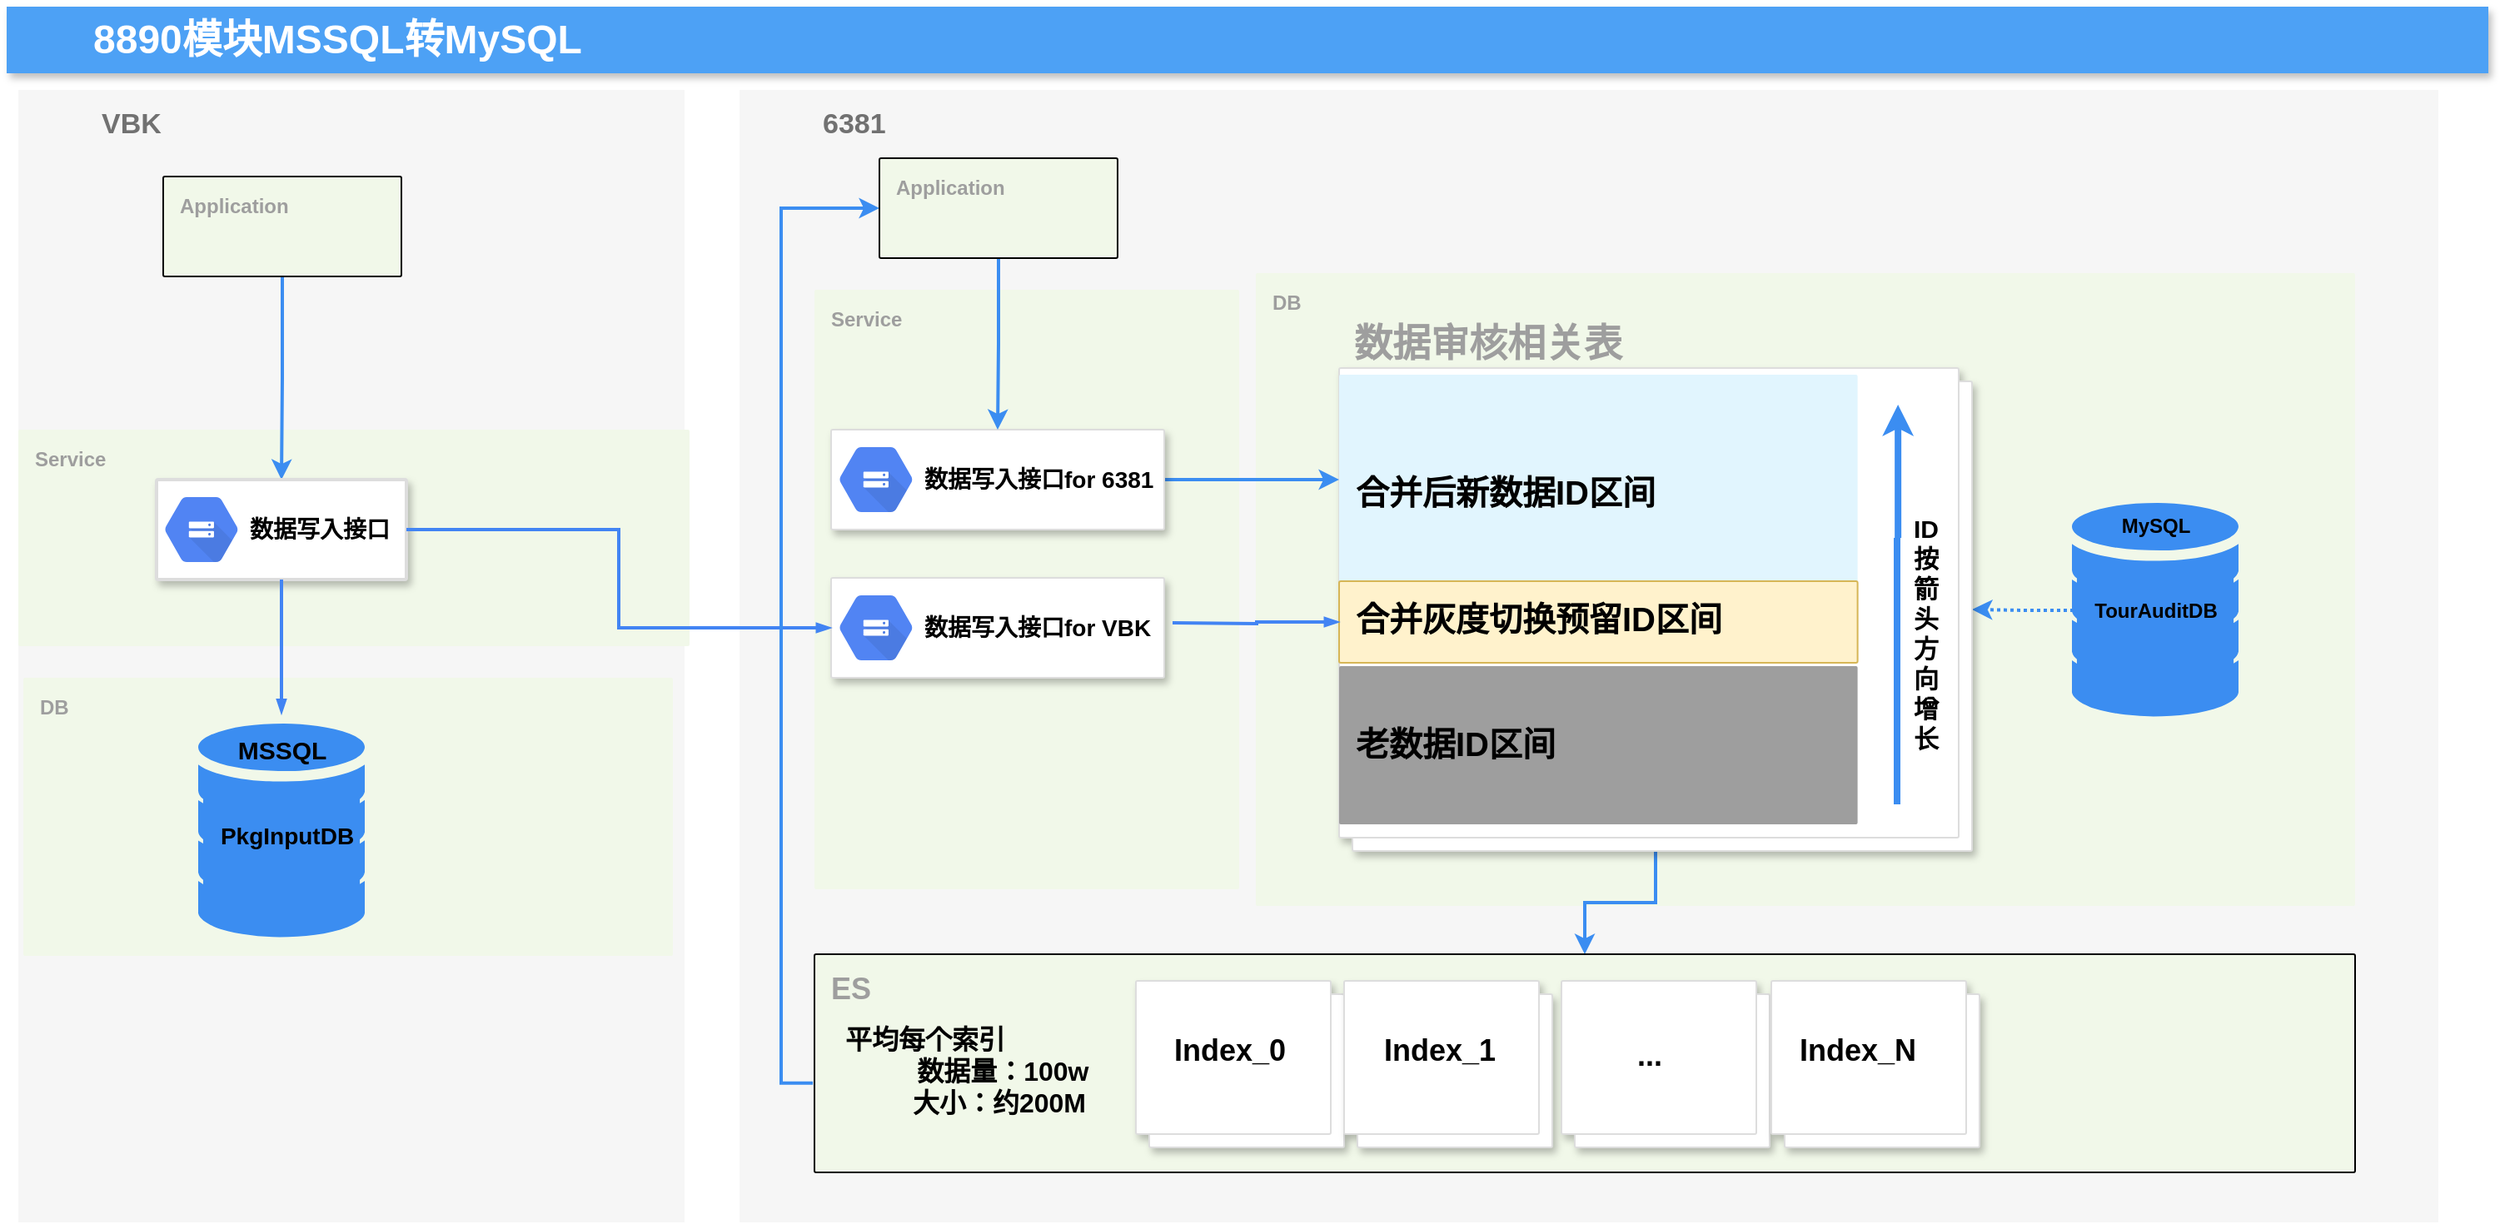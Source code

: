 <mxfile version="10.8.0" type="github"><diagram id="f106602c-feb2-e66a-4537-3a34d633f6aa" name="Page-1"><mxGraphModel dx="1649" dy="979" grid="1" gridSize="10" guides="1" tooltips="1" connect="1" arrows="1" fold="1" page="1" pageScale="1" pageWidth="1169" pageHeight="827" background="#ffffff" math="0" shadow="0"><root><mxCell id="0"/><mxCell id="1" parent="0"/><mxCell id="BsMbZYrYze9nd-9AnuXh-729" value="&lt;b&gt;&lt;font style=&quot;font-size: 17px&quot;&gt;VBK&amp;nbsp;&lt;/font&gt;&lt;/b&gt;" style="fillColor=#F6F6F6;strokeColor=none;shadow=0;gradientColor=none;fontSize=14;align=left;spacing=10;fontColor=#717171;9E9E9E;verticalAlign=top;spacingTop=-4;fontStyle=0;spacingLeft=40;html=1;" parent="1" vertex="1"><mxGeometry x="157" y="120" width="400" height="680" as="geometry"/></mxCell><mxCell id="BsMbZYrYze9nd-9AnuXh-773" value="&lt;b&gt;Service&lt;/b&gt;" style="points=[[0,0,0],[0.25,0,0],[0.5,0,0],[0.75,0,0],[1,0,0],[1,0.25,0],[1,0.5,0],[1,0.75,0],[1,1,0],[0.75,1,0],[0.5,1,0],[0.25,1,0],[0,1,0],[0,0.75,0],[0,0.5,0],[0,0.25,0]];rounded=1;absoluteArcSize=1;arcSize=2;html=1;strokeColor=none;gradientColor=none;shadow=0;dashed=0;fontSize=12;fontColor=#9E9E9E;align=left;verticalAlign=top;spacing=10;spacingTop=-4;fillColor=#F1F8E9;" parent="1" vertex="1"><mxGeometry x="157" y="324" width="403" height="130" as="geometry"/></mxCell><mxCell id="BsMbZYrYze9nd-9AnuXh-772" value="&lt;b&gt;DB&lt;/b&gt;" style="points=[[0,0,0],[0.25,0,0],[0.5,0,0],[0.75,0,0],[1,0,0],[1,0.25,0],[1,0.5,0],[1,0.75,0],[1,1,0],[0.75,1,0],[0.5,1,0],[0.25,1,0],[0,1,0],[0,0.75,0],[0,0.5,0],[0,0.25,0]];rounded=1;absoluteArcSize=1;arcSize=2;html=1;strokeColor=none;gradientColor=none;shadow=0;dashed=0;fontSize=12;fontColor=#9E9E9E;align=left;verticalAlign=top;spacing=10;spacingTop=-4;fillColor=#F1F8E9;" parent="1" vertex="1"><mxGeometry x="160" y="473" width="390" height="167" as="geometry"/></mxCell><mxCell id="14" value="&lt;b&gt;&lt;font style=&quot;font-size: 17px&quot;&gt;6381&amp;nbsp;&lt;/font&gt;&lt;/b&gt;" style="fillColor=#F6F6F6;strokeColor=none;shadow=0;gradientColor=none;fontSize=14;align=left;spacing=10;fontColor=#717171;9E9E9E;verticalAlign=top;spacingTop=-4;fontStyle=0;spacingLeft=40;html=1;" parent="1" vertex="1"><mxGeometry x="590" y="120" width="1020" height="680" as="geometry"/></mxCell><mxCell id="BsMbZYrYze9nd-9AnuXh-765" value="&lt;b&gt;Service&lt;/b&gt;" style="points=[[0,0,0],[0.25,0,0],[0.5,0,0],[0.75,0,0],[1,0,0],[1,0.25,0],[1,0.5,0],[1,0.75,0],[1,1,0],[0.75,1,0],[0.5,1,0],[0.25,1,0],[0,1,0],[0,0.75,0],[0,0.5,0],[0,0.25,0]];rounded=1;absoluteArcSize=1;arcSize=2;html=1;strokeColor=none;gradientColor=none;shadow=0;dashed=0;fontSize=12;fontColor=#9E9E9E;align=left;verticalAlign=top;spacing=10;spacingTop=-4;fillColor=#F1F8E9;" parent="1" vertex="1"><mxGeometry x="635" y="240" width="255" height="360" as="geometry"/></mxCell><mxCell id="BsMbZYrYze9nd-9AnuXh-774" style="edgeStyle=orthogonalEdgeStyle;rounded=0;orthogonalLoop=1;jettySize=auto;html=1;strokeColor=#3B8DF1;strokeWidth=2;fontColor=#000000;" parent="1" source="BsMbZYrYze9nd-9AnuXh-751" target="BsMbZYrYze9nd-9AnuXh-749" edge="1"><mxGeometry relative="1" as="geometry"/></mxCell><mxCell id="BsMbZYrYze9nd-9AnuXh-751" value="&lt;b&gt;Application&lt;/b&gt;" style="points=[[0,0,0],[0.25,0,0],[0.5,0,0],[0.75,0,0],[1,0,0],[1,0.25,0],[1,0.5,0],[1,0.75,0],[1,1,0],[0.75,1,0],[0.5,1,0],[0.25,1,0],[0,1,0],[0,0.75,0],[0,0.5,0],[0,0.25,0]];rounded=1;absoluteArcSize=1;arcSize=2;html=1;strokeColor=#000000;gradientColor=none;shadow=0;dashed=0;fontSize=12;fontColor=#9E9E9E;align=left;verticalAlign=top;spacing=10;spacingTop=-4;fillColor=#F1F8E9;" parent="1" vertex="1"><mxGeometry x="244" y="172" width="143" height="60" as="geometry"/></mxCell><mxCell id="BsMbZYrYze9nd-9AnuXh-736" value="&lt;b&gt;DB&lt;/b&gt;" style="points=[[0,0,0],[0.25,0,0],[0.5,0,0],[0.75,0,0],[1,0,0],[1,0.25,0],[1,0.5,0],[1,0.75,0],[1,1,0],[0.75,1,0],[0.5,1,0],[0.25,1,0],[0,1,0],[0,0.75,0],[0,0.5,0],[0,0.25,0]];rounded=1;absoluteArcSize=1;arcSize=2;html=1;strokeColor=none;gradientColor=none;shadow=0;dashed=0;fontSize=12;fontColor=#9E9E9E;align=left;verticalAlign=top;spacing=10;spacingTop=-4;fillColor=#F1F8E9;" parent="1" vertex="1"><mxGeometry x="900" y="230" width="660" height="380" as="geometry"/></mxCell><mxCell id="2" value="&lt;b&gt;&lt;font style=&quot;font-size: 24px&quot;&gt;8890模块MSSQL转MySQL&lt;/font&gt;&lt;/b&gt;" style="fillColor=#4DA1F5;strokeColor=none;shadow=1;gradientColor=none;fontSize=14;align=left;spacingLeft=50;fontColor=#ffffff;html=1;" parent="1" vertex="1"><mxGeometry x="150" y="70" width="1490" height="40" as="geometry"/></mxCell><mxCell id="727" style="edgeStyle=orthogonalEdgeStyle;rounded=0;html=1;labelBackgroundColor=none;startFill=1;startSize=4;endArrow=blockThin;endFill=1;endSize=4;jettySize=auto;orthogonalLoop=1;strokeColor=#4284F3;strokeWidth=2;fontSize=12;fontColor=#000000;align=center;dashed=0;" parent="1" edge="1"><mxGeometry relative="1" as="geometry"><mxPoint x="794.5" y="290" as="sourcePoint"/></mxGeometry></mxCell><mxCell id="726" style="edgeStyle=orthogonalEdgeStyle;rounded=0;html=1;labelBackgroundColor=none;startFill=1;startSize=4;endArrow=blockThin;endFill=1;endSize=4;jettySize=auto;orthogonalLoop=1;strokeColor=#4284F3;strokeWidth=2;fontSize=12;fontColor=#000000;align=center;dashed=0;" parent="1" edge="1"><mxGeometry relative="1" as="geometry"><mxPoint x="794.5" y="200" as="sourcePoint"/></mxGeometry></mxCell><mxCell id="729" style="edgeStyle=orthogonalEdgeStyle;rounded=0;html=1;labelBackgroundColor=none;startFill=1;startSize=4;endArrow=blockThin;endFill=1;endSize=4;jettySize=auto;orthogonalLoop=1;strokeColor=#4284F3;strokeWidth=2;fontSize=12;fontColor=#000000;align=center;dashed=0;" parent="1" edge="1"><mxGeometry relative="1" as="geometry"><Array as="points"><mxPoint x="824.5" y="200"/><mxPoint x="824.5" y="384"/></Array><mxPoint x="794.5" y="200" as="sourcePoint"/></mxGeometry></mxCell><mxCell id="710" value="" style="strokeColor=#dddddd;fillColor=#ffffff;shadow=1;strokeWidth=1;rounded=1;absoluteArcSize=1;arcSize=2;fontSize=10;fontColor=#9E9E9E;align=center;html=1;" parent="1" vertex="1"><mxGeometry x="645" y="413" width="200" height="60" as="geometry"/></mxCell><mxCell id="711" value="&lt;font color=&quot;#000000&quot; size=&quot;1&quot;&gt;&lt;b style=&quot;font-size: 14px&quot;&gt;数据写入接口for VBK&lt;/b&gt;&lt;/font&gt;" style="dashed=0;connectable=0;html=1;fillColor=#5184F3;strokeColor=none;shape=mxgraph.gcp2.cloud_storage;part=1;labelPosition=right;verticalLabelPosition=middle;align=left;verticalAlign=middle;spacingLeft=5;fontColor=#999999;fontSize=12;" parent="710" vertex="1"><mxGeometry y="0.5" width="44" height="39" relative="1" as="geometry"><mxPoint x="5" y="-19.5" as="offset"/></mxGeometry></mxCell><mxCell id="BsMbZYrYze9nd-9AnuXh-731" value="&lt;b&gt;&lt;font style=&quot;font-size: 15px&quot;&gt;MSSQL&lt;/font&gt;&lt;/b&gt;" style="html=1;aspect=fixed;strokeColor=none;shadow=0;align=center;verticalAlign=top;fillColor=#3B8DF1;shape=mxgraph.gcp2.database_2" parent="1" vertex="1"><mxGeometry x="265" y="500.5" width="100" height="128.21" as="geometry"/></mxCell><mxCell id="BsMbZYrYze9nd-9AnuXh-732" value="&lt;b&gt;&lt;font style=&quot;font-size: 14px&quot;&gt;PkgInputDB&lt;/font&gt;&lt;/b&gt;" style="text;html=1;resizable=0;autosize=1;align=center;verticalAlign=middle;points=[];fillColor=none;strokeColor=none;rounded=0;" parent="1" vertex="1"><mxGeometry x="268" y="557.5" width="100" height="20" as="geometry"/></mxCell><mxCell id="BsMbZYrYze9nd-9AnuXh-733" value="&lt;b&gt;MySQL&lt;/b&gt;" style="html=1;aspect=fixed;strokeColor=none;shadow=0;align=center;verticalAlign=top;fillColor=#3B8DF1;shape=mxgraph.gcp2.database_2" parent="1" vertex="1"><mxGeometry x="1390" y="368" width="100" height="128.21" as="geometry"/></mxCell><mxCell id="BsMbZYrYze9nd-9AnuXh-771" value="" style="edgeStyle=orthogonalEdgeStyle;rounded=0;orthogonalLoop=1;jettySize=auto;html=1;strokeColor=#3B8DF1;strokeWidth=2;fontColor=#000000;dashed=1;dashPattern=1 1;" parent="1" source="BsMbZYrYze9nd-9AnuXh-734" target="BsMbZYrYze9nd-9AnuXh-744" edge="1"><mxGeometry relative="1" as="geometry"/></mxCell><mxCell id="BsMbZYrYze9nd-9AnuXh-734" value="&lt;b&gt;TourAuditDB&lt;/b&gt;" style="text;html=1;resizable=0;autosize=1;align=center;verticalAlign=middle;points=[];fillColor=none;strokeColor=none;rounded=0;" parent="1" vertex="1"><mxGeometry x="1395" y="422.5" width="90" height="20" as="geometry"/></mxCell><mxCell id="BsMbZYrYze9nd-9AnuXh-789" style="edgeStyle=orthogonalEdgeStyle;rounded=0;orthogonalLoop=1;jettySize=auto;html=1;strokeColor=#3B8DF1;strokeWidth=2;fontSize=14;fontColor=#9E9E9E;exitX=0.5;exitY=1;exitDx=0;exitDy=0;" parent="1" source="BsMbZYrYze9nd-9AnuXh-744" target="BsMbZYrYze9nd-9AnuXh-739" edge="1"><mxGeometry relative="1" as="geometry"/></mxCell><mxCell id="BsMbZYrYze9nd-9AnuXh-739" value="&lt;b&gt;&lt;font style=&quot;font-size: 18px&quot;&gt;ES&lt;/font&gt;&lt;/b&gt;" style="points=[[0,0,0],[0.25,0,0],[0.5,0,0],[0.75,0,0],[1,0,0],[1,0.25,0],[1,0.5,0],[1,0.75,0],[1,1,0],[0.75,1,0],[0.5,1,0],[0.25,1,0],[0,1,0],[0,0.75,0],[0,0.5,0],[0,0.25,0]];rounded=1;absoluteArcSize=1;arcSize=2;html=1;strokeColor=#000000;gradientColor=none;shadow=0;dashed=0;fontSize=12;fontColor=#9E9E9E;align=left;verticalAlign=top;spacing=10;spacingTop=-4;fillColor=#F1F8E9;" parent="1" vertex="1"><mxGeometry x="635" y="639" width="925" height="131" as="geometry"/></mxCell><mxCell id="BsMbZYrYze9nd-9AnuXh-744" value="" style="shape=mxgraph.gcp2.doubleRect;strokeColor=#dddddd;fillColor=#ffffff;shadow=1;strokeWidth=1;fontSize=10;" parent="1" vertex="1"><mxGeometry x="950" y="287" width="380" height="290" as="geometry"/></mxCell><mxCell id="BsMbZYrYze9nd-9AnuXh-757" value="&lt;b style=&quot;font-size: 20px&quot;&gt;&lt;br&gt;&lt;br&gt;合并后新数据ID区间&lt;/b&gt;" style="points=[[0,0,0],[0.25,0,0],[0.5,0,0],[0.75,0,0],[1,0,0],[1,0.25,0],[1,0.5,0],[1,0.75,0],[1,1,0],[0.75,1,0],[0.5,1,0],[0.25,1,0],[0,1,0],[0,0.75,0],[0,0.5,0],[0,0.25,0]];rounded=1;absoluteArcSize=1;arcSize=2;html=1;strokeColor=none;gradientColor=none;shadow=0;dashed=0;fontSize=12;fontColor=#000000;align=left;verticalAlign=top;spacing=10;spacingTop=-4;fillColor=#E1F5FE;" parent="BsMbZYrYze9nd-9AnuXh-744" vertex="1"><mxGeometry y="4" width="311.299" height="126" as="geometry"/></mxCell><mxCell id="BsMbZYrYze9nd-9AnuXh-758" value="&lt;font color=&quot;#000000&quot; size=&quot;1&quot;&gt;&lt;b style=&quot;font-size: 20px&quot;&gt;合并灰度切换预留ID区间&lt;/b&gt;&lt;/font&gt;" style="points=[[0,0,0],[0.25,0,0],[0.5,0,0],[0.75,0,0],[1,0,0],[1,0.25,0],[1,0.5,0],[1,0.75,0],[1,1,0],[0.75,1,0],[0.5,1,0],[0.25,1,0],[0,1,0],[0,0.75,0],[0,0.5,0],[0,0.25,0]];rounded=1;absoluteArcSize=1;arcSize=2;html=1;strokeColor=#d6b656;shadow=0;dashed=0;fontSize=12;align=left;verticalAlign=top;spacing=10;spacingTop=-4;fillColor=#fff2cc;" parent="BsMbZYrYze9nd-9AnuXh-744" vertex="1"><mxGeometry y="128" width="311.299" height="49" as="geometry"/></mxCell><mxCell id="BsMbZYrYze9nd-9AnuXh-762" value="&lt;font color=&quot;#000000&quot; style=&quot;font-size: 20px&quot;&gt;&lt;b&gt;&lt;br&gt;老数据ID区间&lt;/b&gt;&lt;/font&gt;" style="points=[[0,0,0],[0.25,0,0],[0.5,0,0],[0.75,0,0],[1,0,0],[1,0.25,0],[1,0.5,0],[1,0.75,0],[1,1,0],[0.75,1,0],[0.5,1,0],[0.25,1,0],[0,1,0],[0,0.75,0],[0,0.5,0],[0,0.25,0]];rounded=1;absoluteArcSize=1;arcSize=2;html=1;strokeColor=none;gradientColor=none;shadow=0;dashed=0;fontSize=12;fontColor=#9E9E9E;align=left;verticalAlign=top;spacing=10;spacingTop=-4;fillColor=#9E9E9E;" parent="BsMbZYrYze9nd-9AnuXh-744" vertex="1"><mxGeometry y="179" width="311.299" height="95" as="geometry"/></mxCell><mxCell id="itd2TvhanlyjM3FTaWQL-738" value="" style="edgeStyle=orthogonalEdgeStyle;rounded=0;orthogonalLoop=1;jettySize=auto;html=1;strokeWidth=4;fontSize=13;strokeColor=#3B8DF1;" edge="1" parent="BsMbZYrYze9nd-9AnuXh-744"><mxGeometry relative="1" as="geometry"><mxPoint x="335.571" y="102" as="sourcePoint"/><mxPoint x="335.571" y="22" as="targetPoint"/></mxGeometry></mxCell><mxCell id="itd2TvhanlyjM3FTaWQL-734" value="" style="line;strokeWidth=4;direction=south;html=1;perimeter=backbonePerimeter;points=[];outlineConnect=0;fontSize=12;strokeColor=#3B8DF1;" vertex="1" parent="BsMbZYrYze9nd-9AnuXh-744"><mxGeometry x="330" y="102" width="10" height="160" as="geometry"/></mxCell><mxCell id="itd2TvhanlyjM3FTaWQL-735" value="&lt;b&gt;&lt;span style=&quot;font-size: 15px&quot;&gt;ID&lt;br&gt;按&lt;br&gt;箭&lt;br&gt;头&lt;br&gt;方&lt;br&gt;向&lt;br&gt;&lt;/span&gt;&lt;font style=&quot;font-size: 15px&quot;&gt;增&lt;br&gt;长&lt;/font&gt;&lt;/b&gt;&lt;br&gt;" style="text;html=1;resizable=0;autosize=1;align=center;verticalAlign=middle;points=[];fillColor=none;strokeColor=none;rounded=0;fontSize=10;" vertex="1" parent="BsMbZYrYze9nd-9AnuXh-744"><mxGeometry x="337" y="104" width="30" height="110" as="geometry"/></mxCell><mxCell id="BsMbZYrYze9nd-9AnuXh-749" value="" style="strokeColor=#dddddd;fillColor=#ffffff;shadow=1;strokeWidth=2;rounded=1;absoluteArcSize=1;arcSize=2;fontSize=12;fontColor=#9E9E9E;align=center;html=1;" parent="1" vertex="1"><mxGeometry x="240" y="354" width="150" height="60" as="geometry"/></mxCell><mxCell id="BsMbZYrYze9nd-9AnuXh-750" value="&lt;font color=&quot;#000000&quot; style=&quot;font-size: 14px&quot;&gt;&lt;b&gt;数据写入接口&lt;/b&gt;&lt;/font&gt;" style="dashed=0;connectable=0;html=1;fillColor=#5184F3;strokeColor=none;shape=mxgraph.gcp2.cloud_storage;part=1;labelPosition=right;verticalLabelPosition=middle;align=left;verticalAlign=middle;spacingLeft=5;fontColor=#999999;fontSize=12;" parent="BsMbZYrYze9nd-9AnuXh-749" vertex="1"><mxGeometry y="0.5" width="44" height="39" relative="1" as="geometry"><mxPoint x="5" y="-19.5" as="offset"/></mxGeometry></mxCell><mxCell id="BsMbZYrYze9nd-9AnuXh-788" style="edgeStyle=orthogonalEdgeStyle;rounded=0;orthogonalLoop=1;jettySize=auto;html=1;exitX=1;exitY=0.5;exitDx=0;exitDy=0;entryX=0;entryY=0.5;entryDx=0;entryDy=0;entryPerimeter=0;strokeColor=#3B8DF1;strokeWidth=2;fontSize=14;fontColor=#9E9E9E;" parent="1" source="BsMbZYrYze9nd-9AnuXh-759" target="BsMbZYrYze9nd-9AnuXh-757" edge="1"><mxGeometry relative="1" as="geometry"/></mxCell><mxCell id="BsMbZYrYze9nd-9AnuXh-759" value="" style="strokeColor=#dddddd;fillColor=#ffffff;shadow=1;strokeWidth=1;rounded=1;absoluteArcSize=1;arcSize=2;fontSize=10;fontColor=#9E9E9E;align=center;html=1;fontStyle=1" parent="1" vertex="1"><mxGeometry x="645" y="324" width="200" height="60" as="geometry"/></mxCell><mxCell id="BsMbZYrYze9nd-9AnuXh-760" value="&lt;font color=&quot;#000000&quot; size=&quot;1&quot;&gt;&lt;b style=&quot;font-size: 14px&quot;&gt;数据写入接口for 6381&lt;/b&gt;&lt;/font&gt;" style="dashed=0;connectable=0;html=1;fillColor=#5184F3;strokeColor=none;shape=mxgraph.gcp2.cloud_storage;part=1;labelPosition=right;verticalLabelPosition=middle;align=left;verticalAlign=middle;spacingLeft=5;fontColor=#999999;fontSize=12;" parent="BsMbZYrYze9nd-9AnuXh-759" vertex="1"><mxGeometry y="0.5" width="44" height="39" relative="1" as="geometry"><mxPoint x="5" y="-19.5" as="offset"/></mxGeometry></mxCell><mxCell id="BsMbZYrYze9nd-9AnuXh-761" value="" style="edgeStyle=orthogonalEdgeStyle;fontSize=12;html=1;endArrow=blockThin;endFill=1;rounded=0;strokeWidth=2;endSize=4;startSize=4;dashed=0;strokeColor=#4284F3;entryX=0;entryY=0.5;entryDx=0;entryDy=0;exitX=1;exitY=0.5;exitDx=0;exitDy=0;" parent="1" source="BsMbZYrYze9nd-9AnuXh-749" target="710" edge="1"><mxGeometry width="100" relative="1" as="geometry"><mxPoint x="380" y="260" as="sourcePoint"/><mxPoint x="480" y="260" as="targetPoint"/></mxGeometry></mxCell><mxCell id="BsMbZYrYze9nd-9AnuXh-766" style="edgeStyle=orthogonalEdgeStyle;rounded=0;orthogonalLoop=1;jettySize=auto;html=1;strokeColor=#3B8DF1;strokeWidth=2;fontColor=#000000;" parent="1" source="BsMbZYrYze9nd-9AnuXh-763" target="BsMbZYrYze9nd-9AnuXh-759" edge="1"><mxGeometry relative="1" as="geometry"/></mxCell><mxCell id="BsMbZYrYze9nd-9AnuXh-790" style="edgeStyle=orthogonalEdgeStyle;rounded=0;orthogonalLoop=1;jettySize=auto;html=1;strokeColor=#3B8DF1;strokeWidth=2;fontSize=14;fontColor=#9E9E9E;exitX=-0.001;exitY=0.591;exitDx=0;exitDy=0;exitPerimeter=0;" parent="1" source="BsMbZYrYze9nd-9AnuXh-739" target="BsMbZYrYze9nd-9AnuXh-763" edge="1"><mxGeometry relative="1" as="geometry"><Array as="points"><mxPoint x="615" y="716"/><mxPoint x="615" y="191"/></Array></mxGeometry></mxCell><mxCell id="BsMbZYrYze9nd-9AnuXh-763" value="&lt;b&gt;Application&lt;/b&gt;" style="points=[[0,0,0],[0.25,0,0],[0.5,0,0],[0.75,0,0],[1,0,0],[1,0.25,0],[1,0.5,0],[1,0.75,0],[1,1,0],[0.75,1,0],[0.5,1,0],[0.25,1,0],[0,1,0],[0,0.75,0],[0,0.5,0],[0,0.25,0]];rounded=1;absoluteArcSize=1;arcSize=2;html=1;strokeColor=#000000;gradientColor=none;shadow=0;dashed=0;fontSize=12;fontColor=#9E9E9E;align=left;verticalAlign=top;spacing=10;spacingTop=-4;fillColor=#F1F8E9;" parent="1" vertex="1"><mxGeometry x="674" y="161" width="143" height="60" as="geometry"/></mxCell><mxCell id="BsMbZYrYze9nd-9AnuXh-769" value="" style="edgeStyle=orthogonalEdgeStyle;fontSize=12;html=1;endArrow=blockThin;endFill=1;rounded=0;strokeWidth=2;endSize=4;startSize=4;dashed=0;strokeColor=#4284F3;entryX=0;entryY=0.5;entryDx=0;entryDy=0;entryPerimeter=0;" parent="1" target="BsMbZYrYze9nd-9AnuXh-758" edge="1"><mxGeometry width="100" relative="1" as="geometry"><mxPoint x="850" y="440" as="sourcePoint"/><mxPoint x="950" y="440" as="targetPoint"/></mxGeometry></mxCell><mxCell id="BsMbZYrYze9nd-9AnuXh-775" value="" style="edgeStyle=orthogonalEdgeStyle;fontSize=12;html=1;endArrow=blockThin;endFill=1;rounded=0;strokeWidth=2;endSize=4;startSize=4;dashed=0;strokeColor=#4284F3;entryX=0.5;entryY=-0.045;entryDx=0;entryDy=0;entryPerimeter=0;exitX=0.5;exitY=1;exitDx=0;exitDy=0;" parent="1" source="BsMbZYrYze9nd-9AnuXh-749" target="BsMbZYrYze9nd-9AnuXh-731" edge="1"><mxGeometry width="100" relative="1" as="geometry"><mxPoint x="250" y="470" as="sourcePoint"/><mxPoint x="350" y="470" as="targetPoint"/></mxGeometry></mxCell><mxCell id="BsMbZYrYze9nd-9AnuXh-776" value="" style="shape=mxgraph.gcp2.doubleRect;strokeColor=#dddddd;fillColor=#ffffff;shadow=1;strokeWidth=1;" parent="1" vertex="1"><mxGeometry x="828" y="655" width="125" height="100" as="geometry"/></mxCell><mxCell id="BsMbZYrYze9nd-9AnuXh-777" value="&lt;font style=&quot;font-size: 18px&quot;&gt;&lt;b&gt;Index_0&lt;/b&gt;&lt;/font&gt;" style="text;html=1;resizable=0;autosize=1;align=center;verticalAlign=middle;points=[];fillColor=none;strokeColor=none;rounded=0;" parent="BsMbZYrYze9nd-9AnuXh-776" vertex="1"><mxGeometry x="15.789" y="32" width="80" height="20" as="geometry"/></mxCell><mxCell id="BsMbZYrYze9nd-9AnuXh-746" value="&lt;font style=&quot;font-size: 23px&quot;&gt;数据审核相关表&lt;/font&gt;" style="text;html=1;resizable=0;autosize=1;align=center;verticalAlign=middle;points=[];fillColor=none;strokeColor=none;rounded=0;fontStyle=1;fontSize=14;fontColor=#9E9E9E;" parent="1" vertex="1"><mxGeometry x="949" y="256.861" width="180" height="30" as="geometry"/></mxCell><mxCell id="BsMbZYrYze9nd-9AnuXh-781" value="" style="shape=mxgraph.gcp2.doubleRect;strokeColor=#dddddd;fillColor=#ffffff;shadow=1;strokeWidth=1;" parent="1" vertex="1"><mxGeometry x="953" y="655" width="125" height="100" as="geometry"/></mxCell><mxCell id="BsMbZYrYze9nd-9AnuXh-782" value="&lt;font style=&quot;font-size: 18px&quot;&gt;&lt;b&gt;Index_1&lt;/b&gt;&lt;/font&gt;" style="text;html=1;resizable=0;autosize=1;align=center;verticalAlign=middle;points=[];fillColor=none;strokeColor=none;rounded=0;" parent="BsMbZYrYze9nd-9AnuXh-781" vertex="1"><mxGeometry x="16.789" y="32" width="80" height="20" as="geometry"/></mxCell><mxCell id="BsMbZYrYze9nd-9AnuXh-783" value="" style="shape=mxgraph.gcp2.doubleRect;strokeColor=#dddddd;fillColor=#ffffff;shadow=1;strokeWidth=1;" parent="1" vertex="1"><mxGeometry x="1083.5" y="655" width="125" height="100" as="geometry"/></mxCell><mxCell id="BsMbZYrYze9nd-9AnuXh-784" value="&lt;font style=&quot;font-size: 18px&quot;&gt;&lt;b&gt;...&lt;br&gt;&lt;/b&gt;&lt;/font&gt;&lt;br&gt;" style="text;html=1;resizable=0;autosize=1;align=center;verticalAlign=middle;points=[];fillColor=none;strokeColor=none;rounded=0;" parent="BsMbZYrYze9nd-9AnuXh-783" vertex="1"><mxGeometry x="37.789" y="32" width="30" height="40" as="geometry"/></mxCell><mxCell id="BsMbZYrYze9nd-9AnuXh-785" value="" style="shape=mxgraph.gcp2.doubleRect;strokeColor=#dddddd;fillColor=#ffffff;shadow=1;strokeWidth=1;" parent="1" vertex="1"><mxGeometry x="1209.5" y="655" width="125" height="100" as="geometry"/></mxCell><mxCell id="BsMbZYrYze9nd-9AnuXh-786" value="&lt;font style=&quot;font-size: 18px&quot;&gt;&lt;b&gt;Index_N&lt;/b&gt;&lt;/font&gt;&lt;br&gt;" style="text;html=1;resizable=0;autosize=1;align=center;verticalAlign=middle;points=[];fillColor=none;strokeColor=none;rounded=0;" parent="BsMbZYrYze9nd-9AnuXh-785" vertex="1"><mxGeometry x="6.579" y="32" width="90" height="20" as="geometry"/></mxCell><mxCell id="itd2TvhanlyjM3FTaWQL-730" value="&lt;b style=&quot;font-size: 16px&quot;&gt;平均每个索引&lt;br&gt;&amp;nbsp; &amp;nbsp; &amp;nbsp; &amp;nbsp; &amp;nbsp; &amp;nbsp; &amp;nbsp; &amp;nbsp; &amp;nbsp; &amp;nbsp; &amp;nbsp;数据量：100w&lt;br&gt;&amp;nbsp; &amp;nbsp; &amp;nbsp; &amp;nbsp; &amp;nbsp; &amp;nbsp; &amp;nbsp; &amp;nbsp; &amp;nbsp; &amp;nbsp; 大小：约200M&lt;/b&gt;" style="text;html=1;resizable=0;autosize=1;align=center;verticalAlign=middle;points=[];fillColor=none;strokeColor=none;rounded=0;fontSize=12;" vertex="1" parent="1"><mxGeometry x="596" y="683.5" width="210" height="50" as="geometry"/></mxCell></root></mxGraphModel></diagram></mxfile>